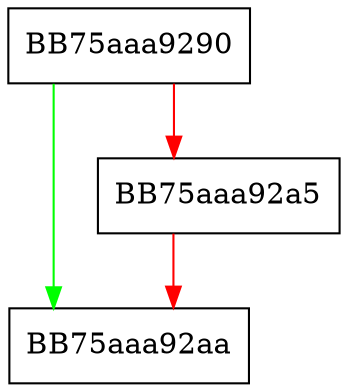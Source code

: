 digraph GetFileSize {
  node [shape="box"];
  graph [splines=ortho];
  BB75aaa9290 -> BB75aaa92aa [color="green"];
  BB75aaa9290 -> BB75aaa92a5 [color="red"];
  BB75aaa92a5 -> BB75aaa92aa [color="red"];
}